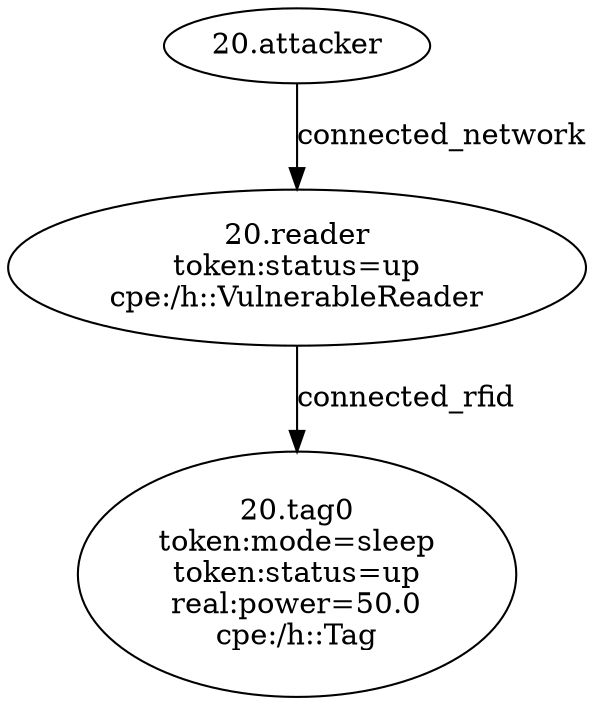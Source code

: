 digraph G {
attacker [label="20.attacker"];
tag0 [label="20.tag0\ntoken:mode=sleep\ntoken:status=up\nreal:power=50.0\ncpe:/h::Tag"];
reader [label="20.reader\ntoken:status=up\ncpe:/h::VulnerableReader"];
attacker -> reader  [key=0, label=connected_network];
reader -> tag0  [key=0, label=connected_rfid];
}

